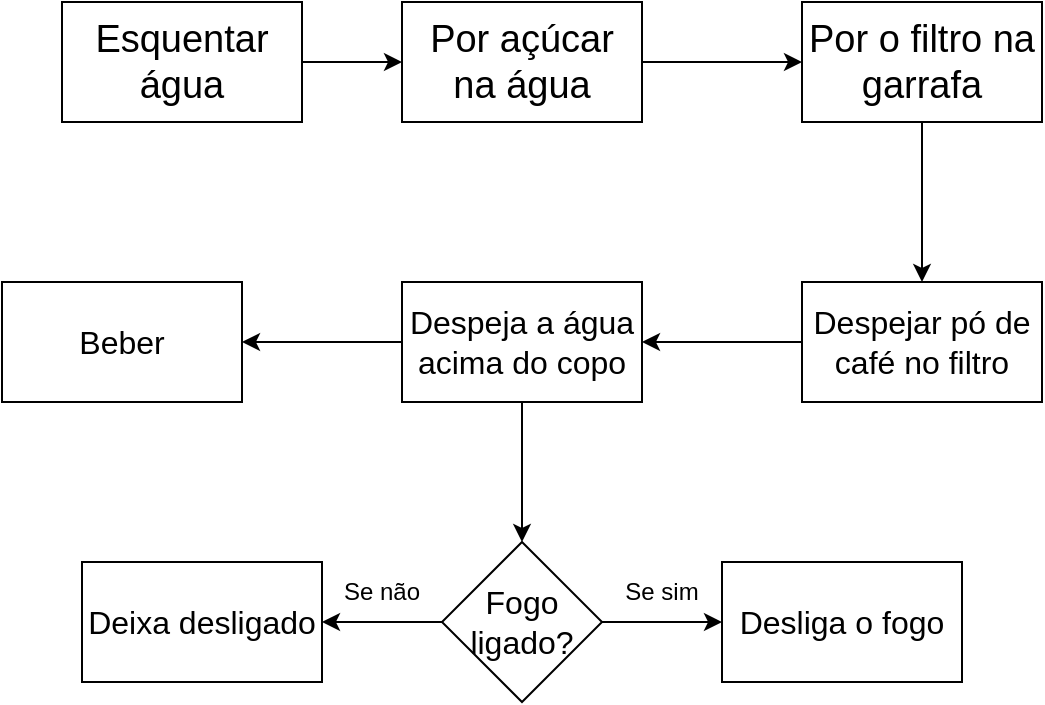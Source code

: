 <mxfile version="23.1.5" type="device">
  <diagram name="Página-1" id="rXhOk4q6K_t4kW_fynV6">
    <mxGraphModel dx="1434" dy="780" grid="1" gridSize="10" guides="1" tooltips="1" connect="1" arrows="1" fold="1" page="1" pageScale="1" pageWidth="827" pageHeight="1169" math="0" shadow="0">
      <root>
        <mxCell id="0" />
        <mxCell id="1" parent="0" />
        <mxCell id="U881wSUHdD6qgDWPL5tZ-9" value="" style="edgeStyle=orthogonalEdgeStyle;rounded=0;orthogonalLoop=1;jettySize=auto;html=1;" edge="1" parent="1" source="U881wSUHdD6qgDWPL5tZ-5" target="U881wSUHdD6qgDWPL5tZ-8">
          <mxGeometry relative="1" as="geometry" />
        </mxCell>
        <mxCell id="U881wSUHdD6qgDWPL5tZ-5" value="Esquentar água" style="rounded=0;whiteSpace=wrap;html=1;fontSize=19;" vertex="1" parent="1">
          <mxGeometry x="190" y="80" width="120" height="60" as="geometry" />
        </mxCell>
        <mxCell id="U881wSUHdD6qgDWPL5tZ-14" value="" style="edgeStyle=orthogonalEdgeStyle;rounded=0;orthogonalLoop=1;jettySize=auto;html=1;" edge="1" parent="1" source="U881wSUHdD6qgDWPL5tZ-8" target="U881wSUHdD6qgDWPL5tZ-13">
          <mxGeometry relative="1" as="geometry" />
        </mxCell>
        <mxCell id="U881wSUHdD6qgDWPL5tZ-8" value="Por açúcar na água" style="whiteSpace=wrap;html=1;fontSize=19;rounded=0;" vertex="1" parent="1">
          <mxGeometry x="360" y="80" width="120" height="60" as="geometry" />
        </mxCell>
        <mxCell id="U881wSUHdD6qgDWPL5tZ-16" value="" style="edgeStyle=orthogonalEdgeStyle;rounded=0;orthogonalLoop=1;jettySize=auto;html=1;" edge="1" parent="1" source="U881wSUHdD6qgDWPL5tZ-13" target="U881wSUHdD6qgDWPL5tZ-15">
          <mxGeometry relative="1" as="geometry" />
        </mxCell>
        <mxCell id="U881wSUHdD6qgDWPL5tZ-13" value="Por o filtro na garrafa" style="whiteSpace=wrap;html=1;fontSize=19;rounded=0;" vertex="1" parent="1">
          <mxGeometry x="560" y="80" width="120" height="60" as="geometry" />
        </mxCell>
        <mxCell id="U881wSUHdD6qgDWPL5tZ-18" value="" style="edgeStyle=orthogonalEdgeStyle;rounded=0;orthogonalLoop=1;jettySize=auto;html=1;" edge="1" parent="1" source="U881wSUHdD6qgDWPL5tZ-15" target="U881wSUHdD6qgDWPL5tZ-17">
          <mxGeometry relative="1" as="geometry" />
        </mxCell>
        <mxCell id="U881wSUHdD6qgDWPL5tZ-15" value="Despejar pó de café no filtro" style="whiteSpace=wrap;html=1;fontSize=16;rounded=0;" vertex="1" parent="1">
          <mxGeometry x="560" y="220" width="120" height="60" as="geometry" />
        </mxCell>
        <mxCell id="U881wSUHdD6qgDWPL5tZ-20" value="" style="edgeStyle=orthogonalEdgeStyle;rounded=0;orthogonalLoop=1;jettySize=auto;html=1;" edge="1" parent="1" source="U881wSUHdD6qgDWPL5tZ-17" target="U881wSUHdD6qgDWPL5tZ-19">
          <mxGeometry relative="1" as="geometry" />
        </mxCell>
        <mxCell id="U881wSUHdD6qgDWPL5tZ-22" value="" style="edgeStyle=orthogonalEdgeStyle;rounded=0;orthogonalLoop=1;jettySize=auto;html=1;" edge="1" parent="1" source="U881wSUHdD6qgDWPL5tZ-17" target="U881wSUHdD6qgDWPL5tZ-21">
          <mxGeometry relative="1" as="geometry" />
        </mxCell>
        <mxCell id="U881wSUHdD6qgDWPL5tZ-17" value="Despeja a água acima do copo" style="whiteSpace=wrap;html=1;fontSize=16;rounded=0;" vertex="1" parent="1">
          <mxGeometry x="360" y="220" width="120" height="60" as="geometry" />
        </mxCell>
        <mxCell id="U881wSUHdD6qgDWPL5tZ-19" value="Beber" style="whiteSpace=wrap;html=1;fontSize=16;rounded=0;" vertex="1" parent="1">
          <mxGeometry x="160" y="220" width="120" height="60" as="geometry" />
        </mxCell>
        <mxCell id="U881wSUHdD6qgDWPL5tZ-27" value="" style="edgeStyle=orthogonalEdgeStyle;rounded=0;orthogonalLoop=1;jettySize=auto;html=1;" edge="1" parent="1" source="U881wSUHdD6qgDWPL5tZ-21" target="U881wSUHdD6qgDWPL5tZ-23">
          <mxGeometry relative="1" as="geometry" />
        </mxCell>
        <mxCell id="U881wSUHdD6qgDWPL5tZ-28" value="" style="edgeStyle=orthogonalEdgeStyle;rounded=0;orthogonalLoop=1;jettySize=auto;html=1;" edge="1" parent="1" source="U881wSUHdD6qgDWPL5tZ-21" target="U881wSUHdD6qgDWPL5tZ-25">
          <mxGeometry relative="1" as="geometry" />
        </mxCell>
        <mxCell id="U881wSUHdD6qgDWPL5tZ-21" value="Fogo ligado?" style="rhombus;whiteSpace=wrap;html=1;fontSize=16;rounded=0;" vertex="1" parent="1">
          <mxGeometry x="380" y="350" width="80" height="80" as="geometry" />
        </mxCell>
        <mxCell id="U881wSUHdD6qgDWPL5tZ-23" value="Desliga o fogo" style="whiteSpace=wrap;html=1;fontSize=16;rounded=0;" vertex="1" parent="1">
          <mxGeometry x="520" y="360" width="120" height="60" as="geometry" />
        </mxCell>
        <mxCell id="U881wSUHdD6qgDWPL5tZ-25" value="Deixa desligado" style="whiteSpace=wrap;html=1;fontSize=16;rounded=0;" vertex="1" parent="1">
          <mxGeometry x="200" y="360" width="120" height="60" as="geometry" />
        </mxCell>
        <mxCell id="U881wSUHdD6qgDWPL5tZ-29" value="Se sim" style="text;html=1;align=center;verticalAlign=middle;whiteSpace=wrap;rounded=0;" vertex="1" parent="1">
          <mxGeometry x="460" y="360" width="60" height="30" as="geometry" />
        </mxCell>
        <mxCell id="U881wSUHdD6qgDWPL5tZ-30" value="Se não" style="text;html=1;align=center;verticalAlign=middle;whiteSpace=wrap;rounded=0;" vertex="1" parent="1">
          <mxGeometry x="320" y="360" width="60" height="30" as="geometry" />
        </mxCell>
      </root>
    </mxGraphModel>
  </diagram>
</mxfile>
